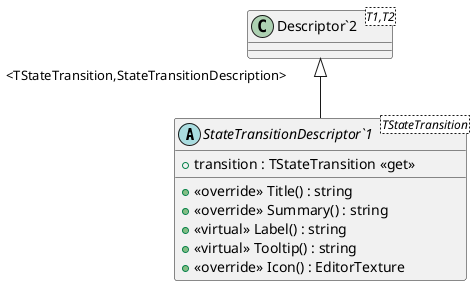@startuml
abstract class "StateTransitionDescriptor`1"<TStateTransition> {
    + transition : TStateTransition <<get>>
    + <<override>> Title() : string
    + <<override>> Summary() : string
    + <<virtual>> Label() : string
    + <<virtual>> Tooltip() : string
    + <<override>> Icon() : EditorTexture
}
class "Descriptor`2"<T1,T2> {
}
"Descriptor`2" "<TStateTransition,StateTransitionDescription>" <|-- "StateTransitionDescriptor`1"
@enduml
